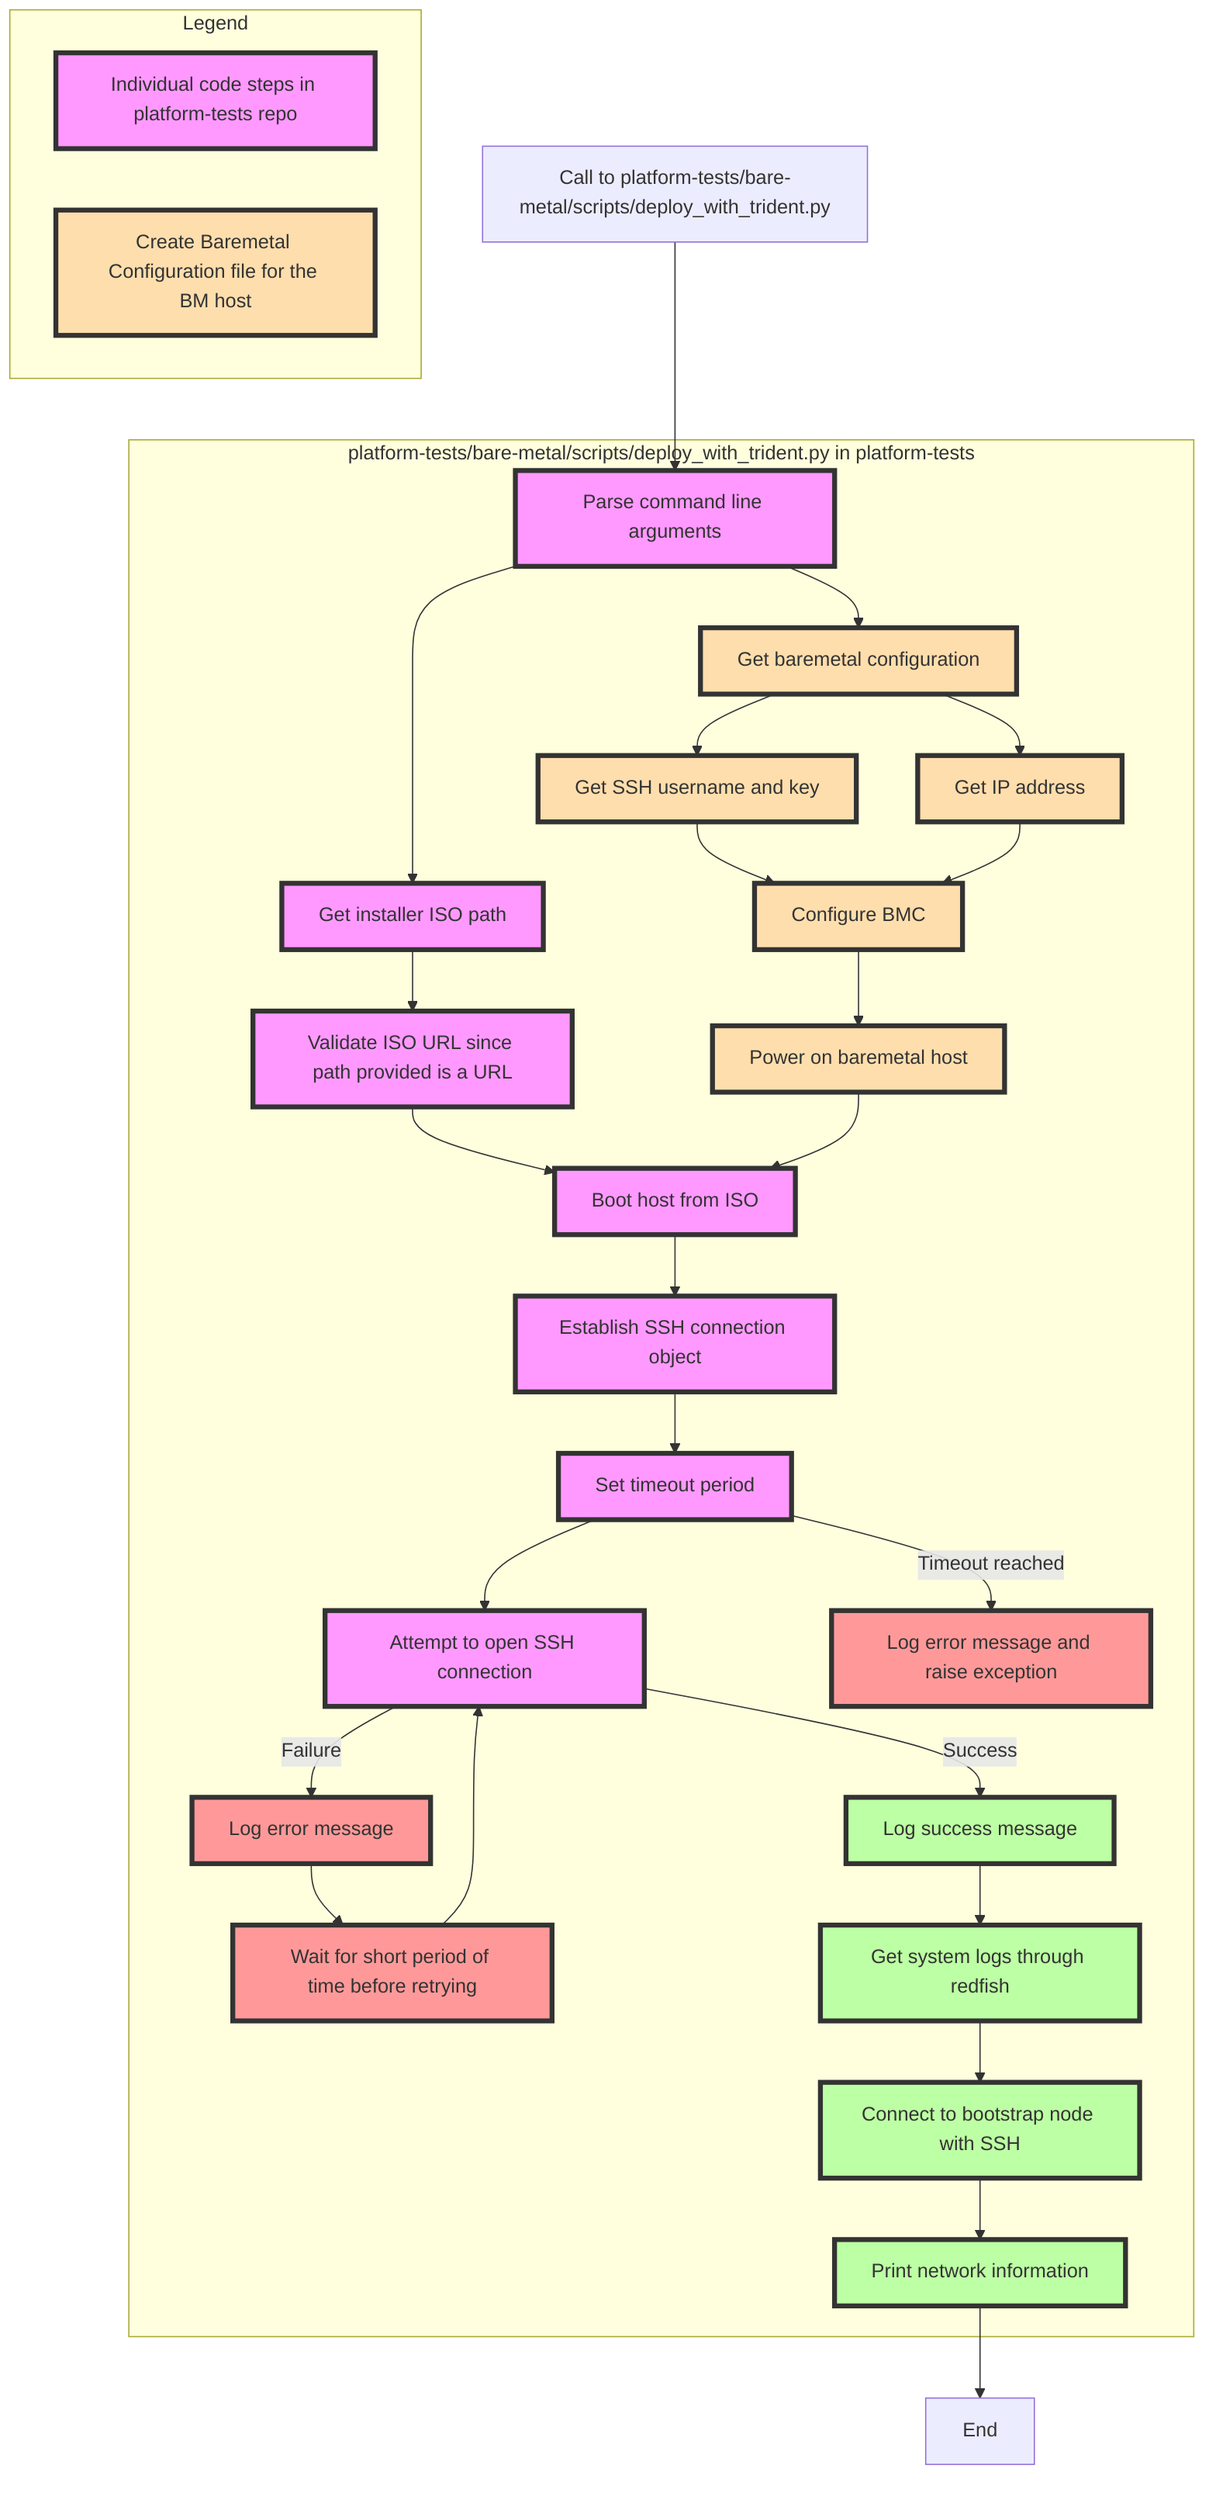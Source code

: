 graph TD;
    classDef Red fill:#FF9999,stroke:#333,stroke-width:4px;
    classDef Amber fill:#FFDEAD,stroke:#333,stroke-width:4px;
    classDef Green fill:#BDFFA4,stroke:#333,stroke-width:4px;
    classDef Purple fill:#f9f,stroke:#333,stroke-width:4px;
    A[Call to platform-tests/bare-metal/scripts/deploy_with_trident.py] --> B[Parse command line arguments];
    subgraph platform-tests/bare-metal/scripts/deploy_with_trident.py in platform-tests
        B --> C[Get baremetal configuration];
        C --> D[Get SSH username and key];
        C --> E[Get network information];
        D[Get SSH username and key] --> F[Configure BMC];
        E[Get IP address] --> F;
        B --> G[Get installer ISO path];
        G --> I[Validate ISO URL since path provided is a URL];
        F --> J[Power on baremetal host];
        I --> K[Boot host from ISO];
        J --> K[Boot host from ISO];
        K --> L0[Establish SSH connection object];
        L0 --> L1[Set timeout period];
        L1 --> L2[Attempt to open SSH connection];
        L2 -->|Success| L3[Log success message];
        L2 -->|Failure| L4[Log error message];
        L4 --> L5[Wait for short period of time before retrying];
        L5 --> L2;
        L1 -->|Timeout reached| L6[Log error message and raise exception];
        L3 --> M[Get system logs through redfish];
        M --> N[Connect to bootstrap node with SSH];
        N --> O[Print network information];
        class C,D,E,F,J Amber;
        class L4,L5,L6 Red;
        class L3,M,N,O Green;
        class B,G,I,K,L0,L1,L2 Purple;
    end
    O --> P[End];
subgraph Legend
    direction LR
    LE1[Individual code steps in platform-tests repo]
    LE2[Create Baremetal Configuration file for the BM host]
    class LE1 Purple;
    class LE2 Amber;
end